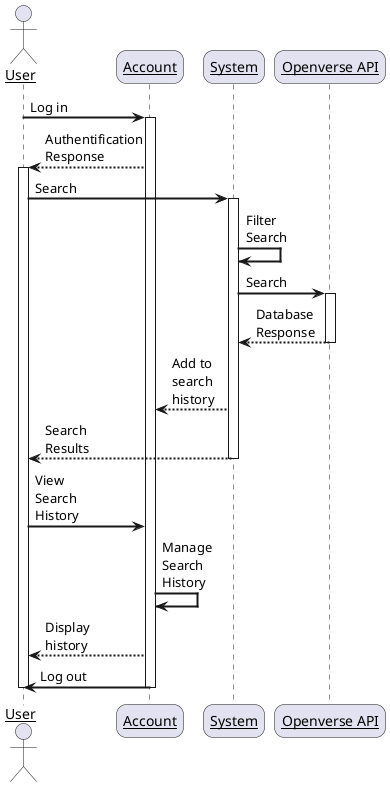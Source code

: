 @startuml
skinparam sequenceArrowThickness 2
skinparam roundcorner 20
skinparam maxmessagesize 60
skinparam sequenceParticipant underline

actor User
participant "Account" as A
participant "System" as B
participant "Openverse API" as C

User -> A: Log in
activate A
A --> User: Authentification Response
activate User

User -> B: Search
activate B

B -> B: Filter Search

B -> C: Search
activate C
C --> B: Database Response
deactivate C

B --> A: Add to search history

B --> User: Search Results
deactivate B

User -> A: View Search History
A -> A: Manage Search History

A --> User: Display history

A -> User: Log out
deactivate A
deactivate User
@enduml
